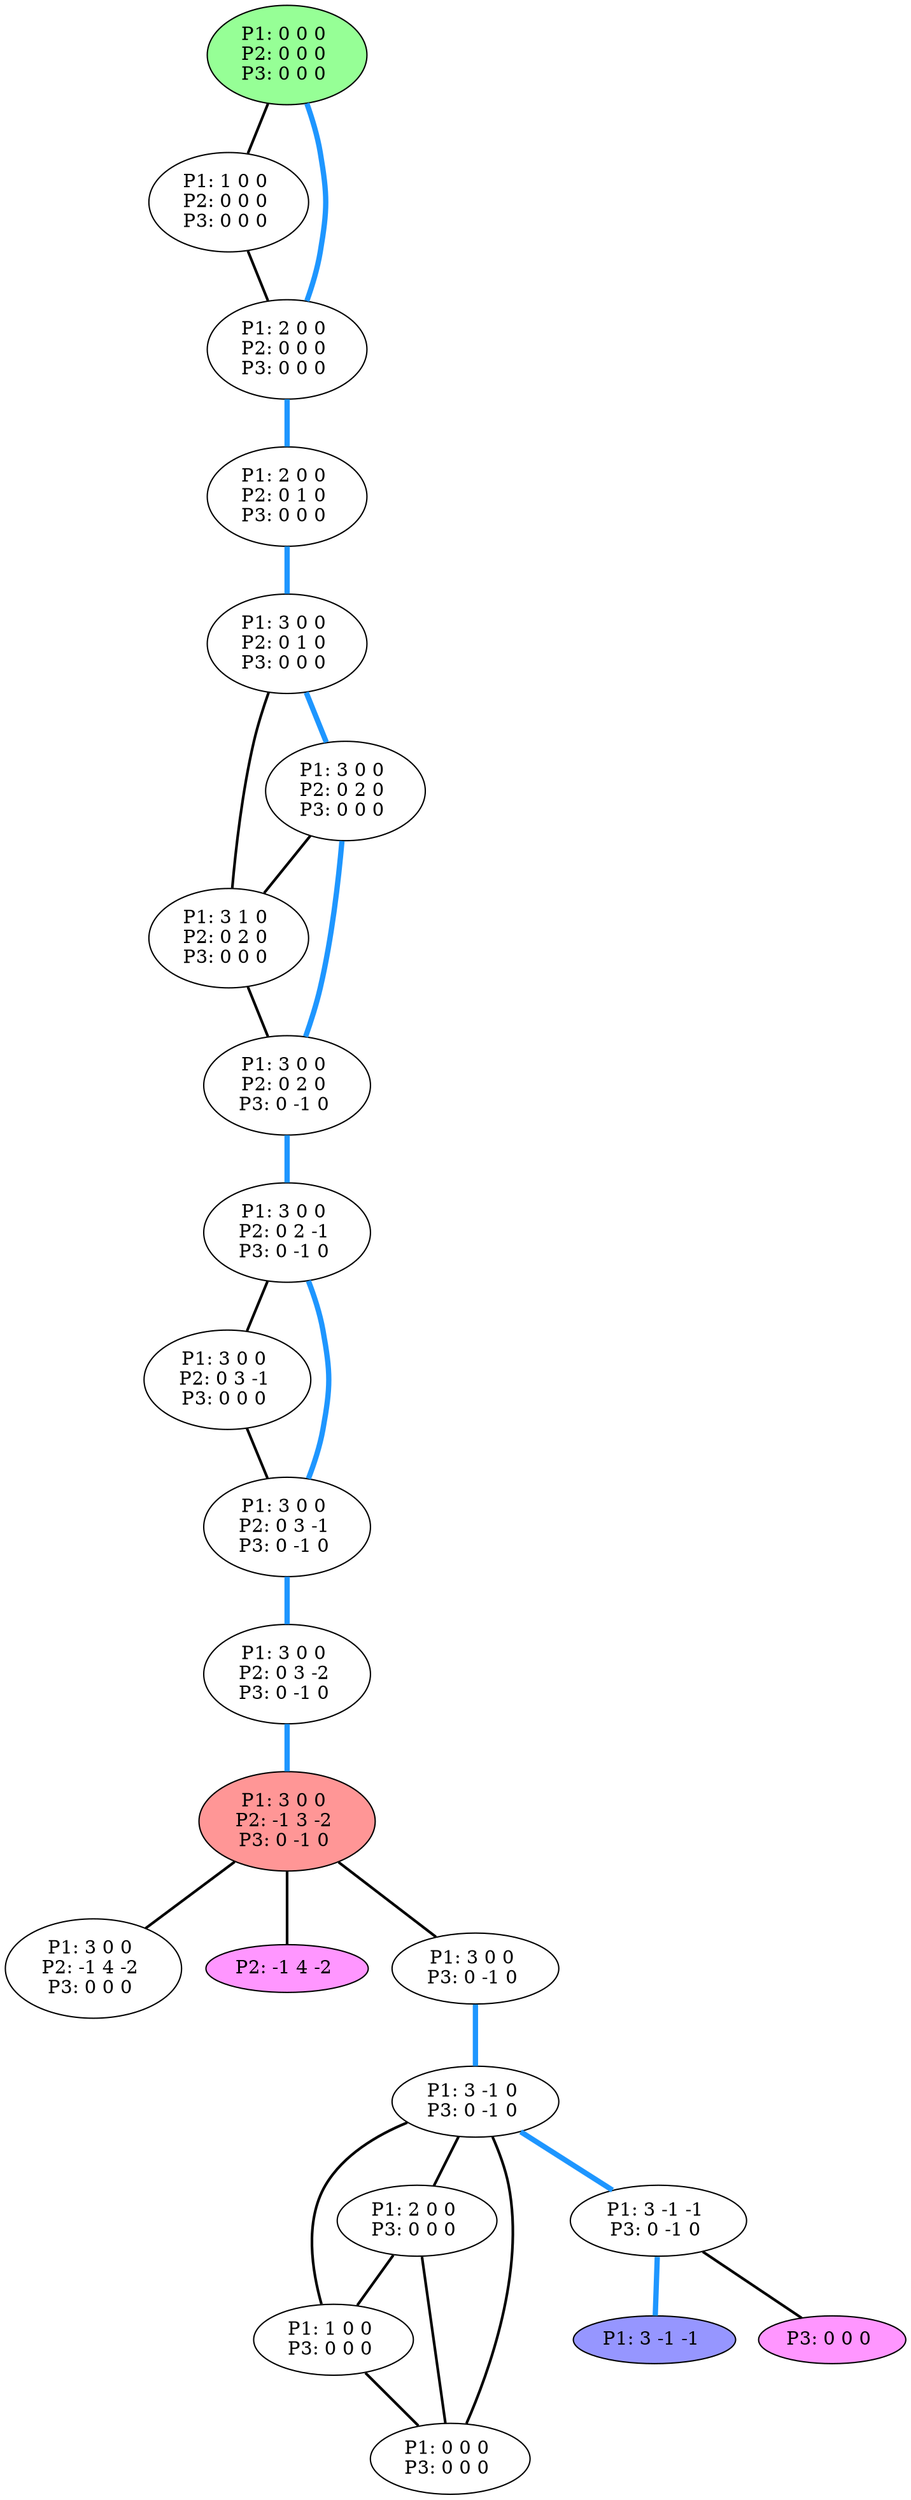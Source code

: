 graph G {
color = "black"
0 [label = "P1: 0 0 0 
P2: 0 0 0 
P3: 0 0 0 
",  style="filled", fillcolor = "#96FF96"];
1 [label = "P1: 1 0 0 
P2: 0 0 0 
P3: 0 0 0 
"];
2 [label = "P1: 2 0 0 
P2: 0 0 0 
P3: 0 0 0 
"];
3 [label = "P1: 2 0 0 
P2: 0 1 0 
P3: 0 0 0 
"];
4 [label = "P1: 3 0 0 
P2: 0 1 0 
P3: 0 0 0 
"];
5 [label = "P1: 3 0 0 
P2: 0 2 0 
P3: 0 0 0 
"];
6 [label = "P1: 3 1 0 
P2: 0 2 0 
P3: 0 0 0 
"];
7 [label = "P1: 3 0 0 
P2: 0 2 0 
P3: 0 -1 0 
"];
8 [label = "P1: 3 0 0 
P2: 0 2 -1 
P3: 0 -1 0 
"];
9 [label = "P1: 3 0 0 
P2: 0 3 -1 
P3: 0 0 0 
"];
10 [label = "P1: 3 0 0 
P2: 0 3 -1 
P3: 0 -1 0 
"];
11 [label = "P1: 3 0 0 
P2: 0 3 -2 
P3: 0 -1 0 
"];
12 [label = "P1: 3 0 0 
P2: -1 3 -2 
P3: 0 -1 0 
",  style="filled", fillcolor = "#FF9696"];
13 [label = "P1: 3 0 0 
P2: -1 4 -2 
P3: 0 0 0 
"];
14 [label = "P2: -1 4 -2 
",  style="filled", fillcolor = "#FF96FF"];
15 [label = "P1: 3 0 0 
P3: 0 -1 0 
"];
16 [label = "P1: 3 -1 0 
P3: 0 -1 0 
"];
17 [label = "P1: 2 0 0 
P3: 0 0 0 
"];
18 [label = "P1: 1 0 0 
P3: 0 0 0 
"];
19 [label = "P1: 0 0 0 
P3: 0 0 0 
"];
20 [label = "P1: 3 -1 -1 
P3: 0 -1 0 
"];
21 [label = "P1: 3 -1 -1 
", style="filled", fillcolor = "#9696FF"];
22 [label = "P3: 0 0 0 
",  style="filled", fillcolor = "#FF96FF"];
edge [style=bold];
0 -- 1 [color=black];
0 -- 2 [color="#1E96FF", penwidth=4.0];

1 -- 2 [color=black];

2 -- 3 [color="#1E96FF", penwidth=4.0];

3 -- 4 [color="#1E96FF", penwidth=4.0];

4 -- 5 [color="#1E96FF", penwidth=4.0];
4 -- 6 [color=black];

5 -- 6 [color=black];
5 -- 7 [color="#1E96FF", penwidth=4.0];

6 -- 7 [color=black];

7 -- 8 [color="#1E96FF", penwidth=4.0];

8 -- 9 [color=black];
8 -- 10 [color="#1E96FF", penwidth=4.0];

9 -- 10 [color=black];

10 -- 11 [color="#1E96FF", penwidth=4.0];

11 -- 12 [color="#1E96FF", penwidth=4.0];

12 -- 13 [color=black];
12 -- 15 [color=black];
12 -- 14 [color=black];


15 -- 16 [color="#1E96FF", penwidth=4.0];

16 -- 17 [color=black];
16 -- 18 [color=black];
16 -- 19 [color=black];
16 -- 20 [color="#1E96FF", penwidth=4.0];

17 -- 18 [color=black];
17 -- 19 [color=black];

18 -- 19 [color=black];


20 -- 22 [color=black];
20 -- 21 [color="#1E96FF", penwidth=4.0];

}
